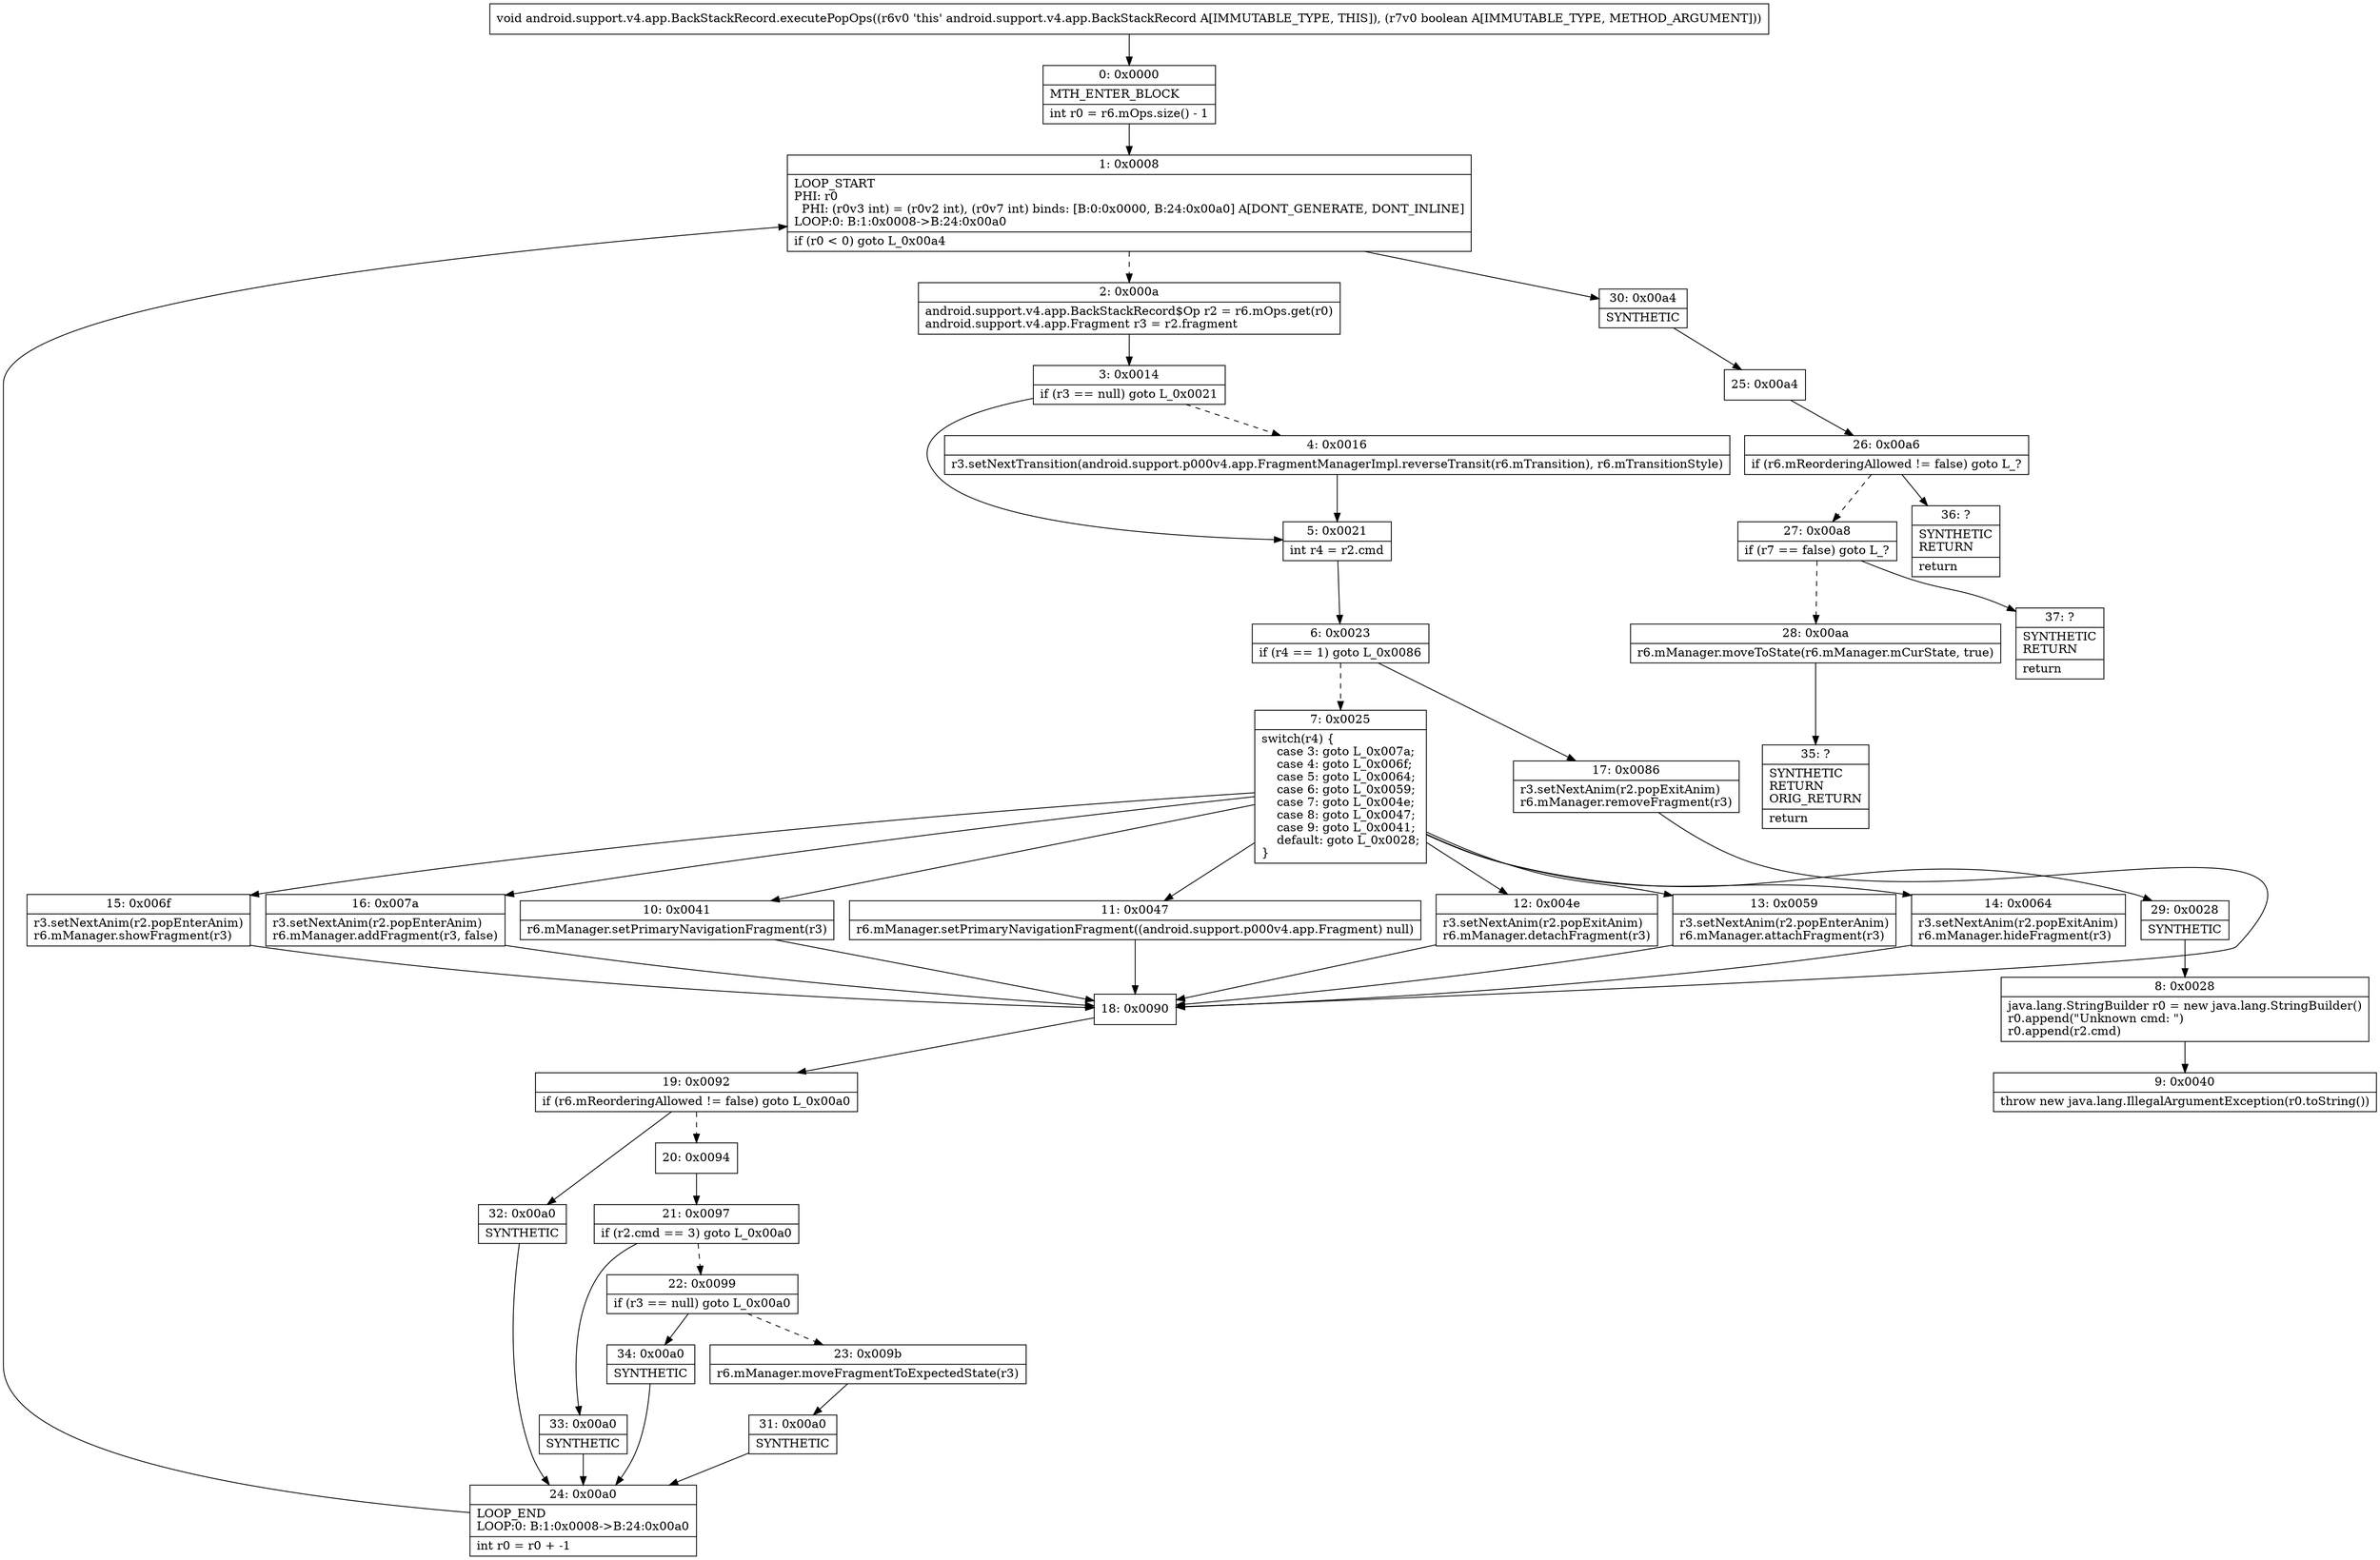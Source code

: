 digraph "CFG forandroid.support.v4.app.BackStackRecord.executePopOps(Z)V" {
Node_0 [shape=record,label="{0\:\ 0x0000|MTH_ENTER_BLOCK\l|int r0 = r6.mOps.size() \- 1\l}"];
Node_1 [shape=record,label="{1\:\ 0x0008|LOOP_START\lPHI: r0 \l  PHI: (r0v3 int) = (r0v2 int), (r0v7 int) binds: [B:0:0x0000, B:24:0x00a0] A[DONT_GENERATE, DONT_INLINE]\lLOOP:0: B:1:0x0008\-\>B:24:0x00a0\l|if (r0 \< 0) goto L_0x00a4\l}"];
Node_2 [shape=record,label="{2\:\ 0x000a|android.support.v4.app.BackStackRecord$Op r2 = r6.mOps.get(r0)\landroid.support.v4.app.Fragment r3 = r2.fragment\l}"];
Node_3 [shape=record,label="{3\:\ 0x0014|if (r3 == null) goto L_0x0021\l}"];
Node_4 [shape=record,label="{4\:\ 0x0016|r3.setNextTransition(android.support.p000v4.app.FragmentManagerImpl.reverseTransit(r6.mTransition), r6.mTransitionStyle)\l}"];
Node_5 [shape=record,label="{5\:\ 0x0021|int r4 = r2.cmd\l}"];
Node_6 [shape=record,label="{6\:\ 0x0023|if (r4 == 1) goto L_0x0086\l}"];
Node_7 [shape=record,label="{7\:\ 0x0025|switch(r4) \{\l    case 3: goto L_0x007a;\l    case 4: goto L_0x006f;\l    case 5: goto L_0x0064;\l    case 6: goto L_0x0059;\l    case 7: goto L_0x004e;\l    case 8: goto L_0x0047;\l    case 9: goto L_0x0041;\l    default: goto L_0x0028;\l\}\l}"];
Node_8 [shape=record,label="{8\:\ 0x0028|java.lang.StringBuilder r0 = new java.lang.StringBuilder()\lr0.append(\"Unknown cmd: \")\lr0.append(r2.cmd)\l}"];
Node_9 [shape=record,label="{9\:\ 0x0040|throw new java.lang.IllegalArgumentException(r0.toString())\l}"];
Node_10 [shape=record,label="{10\:\ 0x0041|r6.mManager.setPrimaryNavigationFragment(r3)\l}"];
Node_11 [shape=record,label="{11\:\ 0x0047|r6.mManager.setPrimaryNavigationFragment((android.support.p000v4.app.Fragment) null)\l}"];
Node_12 [shape=record,label="{12\:\ 0x004e|r3.setNextAnim(r2.popExitAnim)\lr6.mManager.detachFragment(r3)\l}"];
Node_13 [shape=record,label="{13\:\ 0x0059|r3.setNextAnim(r2.popEnterAnim)\lr6.mManager.attachFragment(r3)\l}"];
Node_14 [shape=record,label="{14\:\ 0x0064|r3.setNextAnim(r2.popExitAnim)\lr6.mManager.hideFragment(r3)\l}"];
Node_15 [shape=record,label="{15\:\ 0x006f|r3.setNextAnim(r2.popEnterAnim)\lr6.mManager.showFragment(r3)\l}"];
Node_16 [shape=record,label="{16\:\ 0x007a|r3.setNextAnim(r2.popEnterAnim)\lr6.mManager.addFragment(r3, false)\l}"];
Node_17 [shape=record,label="{17\:\ 0x0086|r3.setNextAnim(r2.popExitAnim)\lr6.mManager.removeFragment(r3)\l}"];
Node_18 [shape=record,label="{18\:\ 0x0090}"];
Node_19 [shape=record,label="{19\:\ 0x0092|if (r6.mReorderingAllowed != false) goto L_0x00a0\l}"];
Node_20 [shape=record,label="{20\:\ 0x0094}"];
Node_21 [shape=record,label="{21\:\ 0x0097|if (r2.cmd == 3) goto L_0x00a0\l}"];
Node_22 [shape=record,label="{22\:\ 0x0099|if (r3 == null) goto L_0x00a0\l}"];
Node_23 [shape=record,label="{23\:\ 0x009b|r6.mManager.moveFragmentToExpectedState(r3)\l}"];
Node_24 [shape=record,label="{24\:\ 0x00a0|LOOP_END\lLOOP:0: B:1:0x0008\-\>B:24:0x00a0\l|int r0 = r0 + \-1\l}"];
Node_25 [shape=record,label="{25\:\ 0x00a4}"];
Node_26 [shape=record,label="{26\:\ 0x00a6|if (r6.mReorderingAllowed != false) goto L_?\l}"];
Node_27 [shape=record,label="{27\:\ 0x00a8|if (r7 == false) goto L_?\l}"];
Node_28 [shape=record,label="{28\:\ 0x00aa|r6.mManager.moveToState(r6.mManager.mCurState, true)\l}"];
Node_29 [shape=record,label="{29\:\ 0x0028|SYNTHETIC\l}"];
Node_30 [shape=record,label="{30\:\ 0x00a4|SYNTHETIC\l}"];
Node_31 [shape=record,label="{31\:\ 0x00a0|SYNTHETIC\l}"];
Node_32 [shape=record,label="{32\:\ 0x00a0|SYNTHETIC\l}"];
Node_33 [shape=record,label="{33\:\ 0x00a0|SYNTHETIC\l}"];
Node_34 [shape=record,label="{34\:\ 0x00a0|SYNTHETIC\l}"];
Node_35 [shape=record,label="{35\:\ ?|SYNTHETIC\lRETURN\lORIG_RETURN\l|return\l}"];
Node_36 [shape=record,label="{36\:\ ?|SYNTHETIC\lRETURN\l|return\l}"];
Node_37 [shape=record,label="{37\:\ ?|SYNTHETIC\lRETURN\l|return\l}"];
MethodNode[shape=record,label="{void android.support.v4.app.BackStackRecord.executePopOps((r6v0 'this' android.support.v4.app.BackStackRecord A[IMMUTABLE_TYPE, THIS]), (r7v0 boolean A[IMMUTABLE_TYPE, METHOD_ARGUMENT])) }"];
MethodNode -> Node_0;
Node_0 -> Node_1;
Node_1 -> Node_2[style=dashed];
Node_1 -> Node_30;
Node_2 -> Node_3;
Node_3 -> Node_4[style=dashed];
Node_3 -> Node_5;
Node_4 -> Node_5;
Node_5 -> Node_6;
Node_6 -> Node_7[style=dashed];
Node_6 -> Node_17;
Node_7 -> Node_10;
Node_7 -> Node_11;
Node_7 -> Node_12;
Node_7 -> Node_13;
Node_7 -> Node_14;
Node_7 -> Node_15;
Node_7 -> Node_16;
Node_7 -> Node_29;
Node_8 -> Node_9;
Node_10 -> Node_18;
Node_11 -> Node_18;
Node_12 -> Node_18;
Node_13 -> Node_18;
Node_14 -> Node_18;
Node_15 -> Node_18;
Node_16 -> Node_18;
Node_17 -> Node_18;
Node_18 -> Node_19;
Node_19 -> Node_20[style=dashed];
Node_19 -> Node_32;
Node_20 -> Node_21;
Node_21 -> Node_22[style=dashed];
Node_21 -> Node_33;
Node_22 -> Node_23[style=dashed];
Node_22 -> Node_34;
Node_23 -> Node_31;
Node_24 -> Node_1;
Node_25 -> Node_26;
Node_26 -> Node_27[style=dashed];
Node_26 -> Node_36;
Node_27 -> Node_28[style=dashed];
Node_27 -> Node_37;
Node_28 -> Node_35;
Node_29 -> Node_8;
Node_30 -> Node_25;
Node_31 -> Node_24;
Node_32 -> Node_24;
Node_33 -> Node_24;
Node_34 -> Node_24;
}

